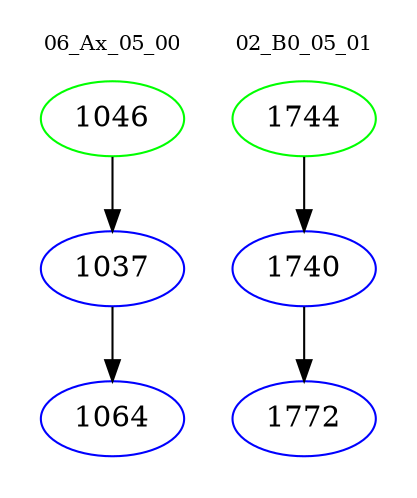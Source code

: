 digraph{
subgraph cluster_0 {
color = white
label = "06_Ax_05_00";
fontsize=10;
T0_1046 [label="1046", color="green"]
T0_1046 -> T0_1037 [color="black"]
T0_1037 [label="1037", color="blue"]
T0_1037 -> T0_1064 [color="black"]
T0_1064 [label="1064", color="blue"]
}
subgraph cluster_1 {
color = white
label = "02_B0_05_01";
fontsize=10;
T1_1744 [label="1744", color="green"]
T1_1744 -> T1_1740 [color="black"]
T1_1740 [label="1740", color="blue"]
T1_1740 -> T1_1772 [color="black"]
T1_1772 [label="1772", color="blue"]
}
}
